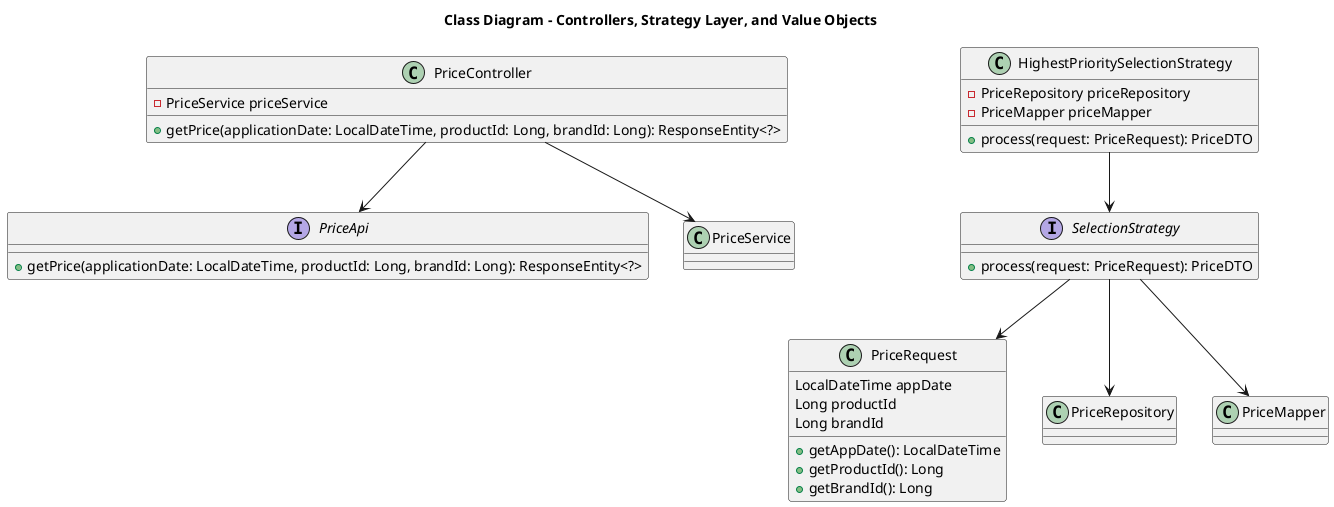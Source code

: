 @startuml
title Class Diagram - Controllers, Strategy Layer, and Value Objects

' Controllers
interface PriceApi {
    + getPrice(applicationDate: LocalDateTime, productId: Long, brandId: Long): ResponseEntity<?>
}

class PriceController {
    - PriceService priceService
    + getPrice(applicationDate: LocalDateTime, productId: Long, brandId: Long): ResponseEntity<?>
}

' Strategies
interface SelectionStrategy {
    + process(request: PriceRequest): PriceDTO
}

class HighestPrioritySelectionStrategy {
    - PriceRepository priceRepository
    - PriceMapper priceMapper
    + process(request: PriceRequest): PriceDTO
}

' Value Objects
class PriceRequest {
    LocalDateTime appDate
    Long productId
    Long brandId
    + getAppDate(): LocalDateTime
    + getProductId(): Long
    + getBrandId(): Long
}

' Relationships
PriceController --> PriceService
PriceController --> PriceApi
SelectionStrategy --> PriceRepository
SelectionStrategy --> PriceMapper
SelectionStrategy --> PriceRequest
HighestPrioritySelectionStrategy --> SelectionStrategy

@enduml
